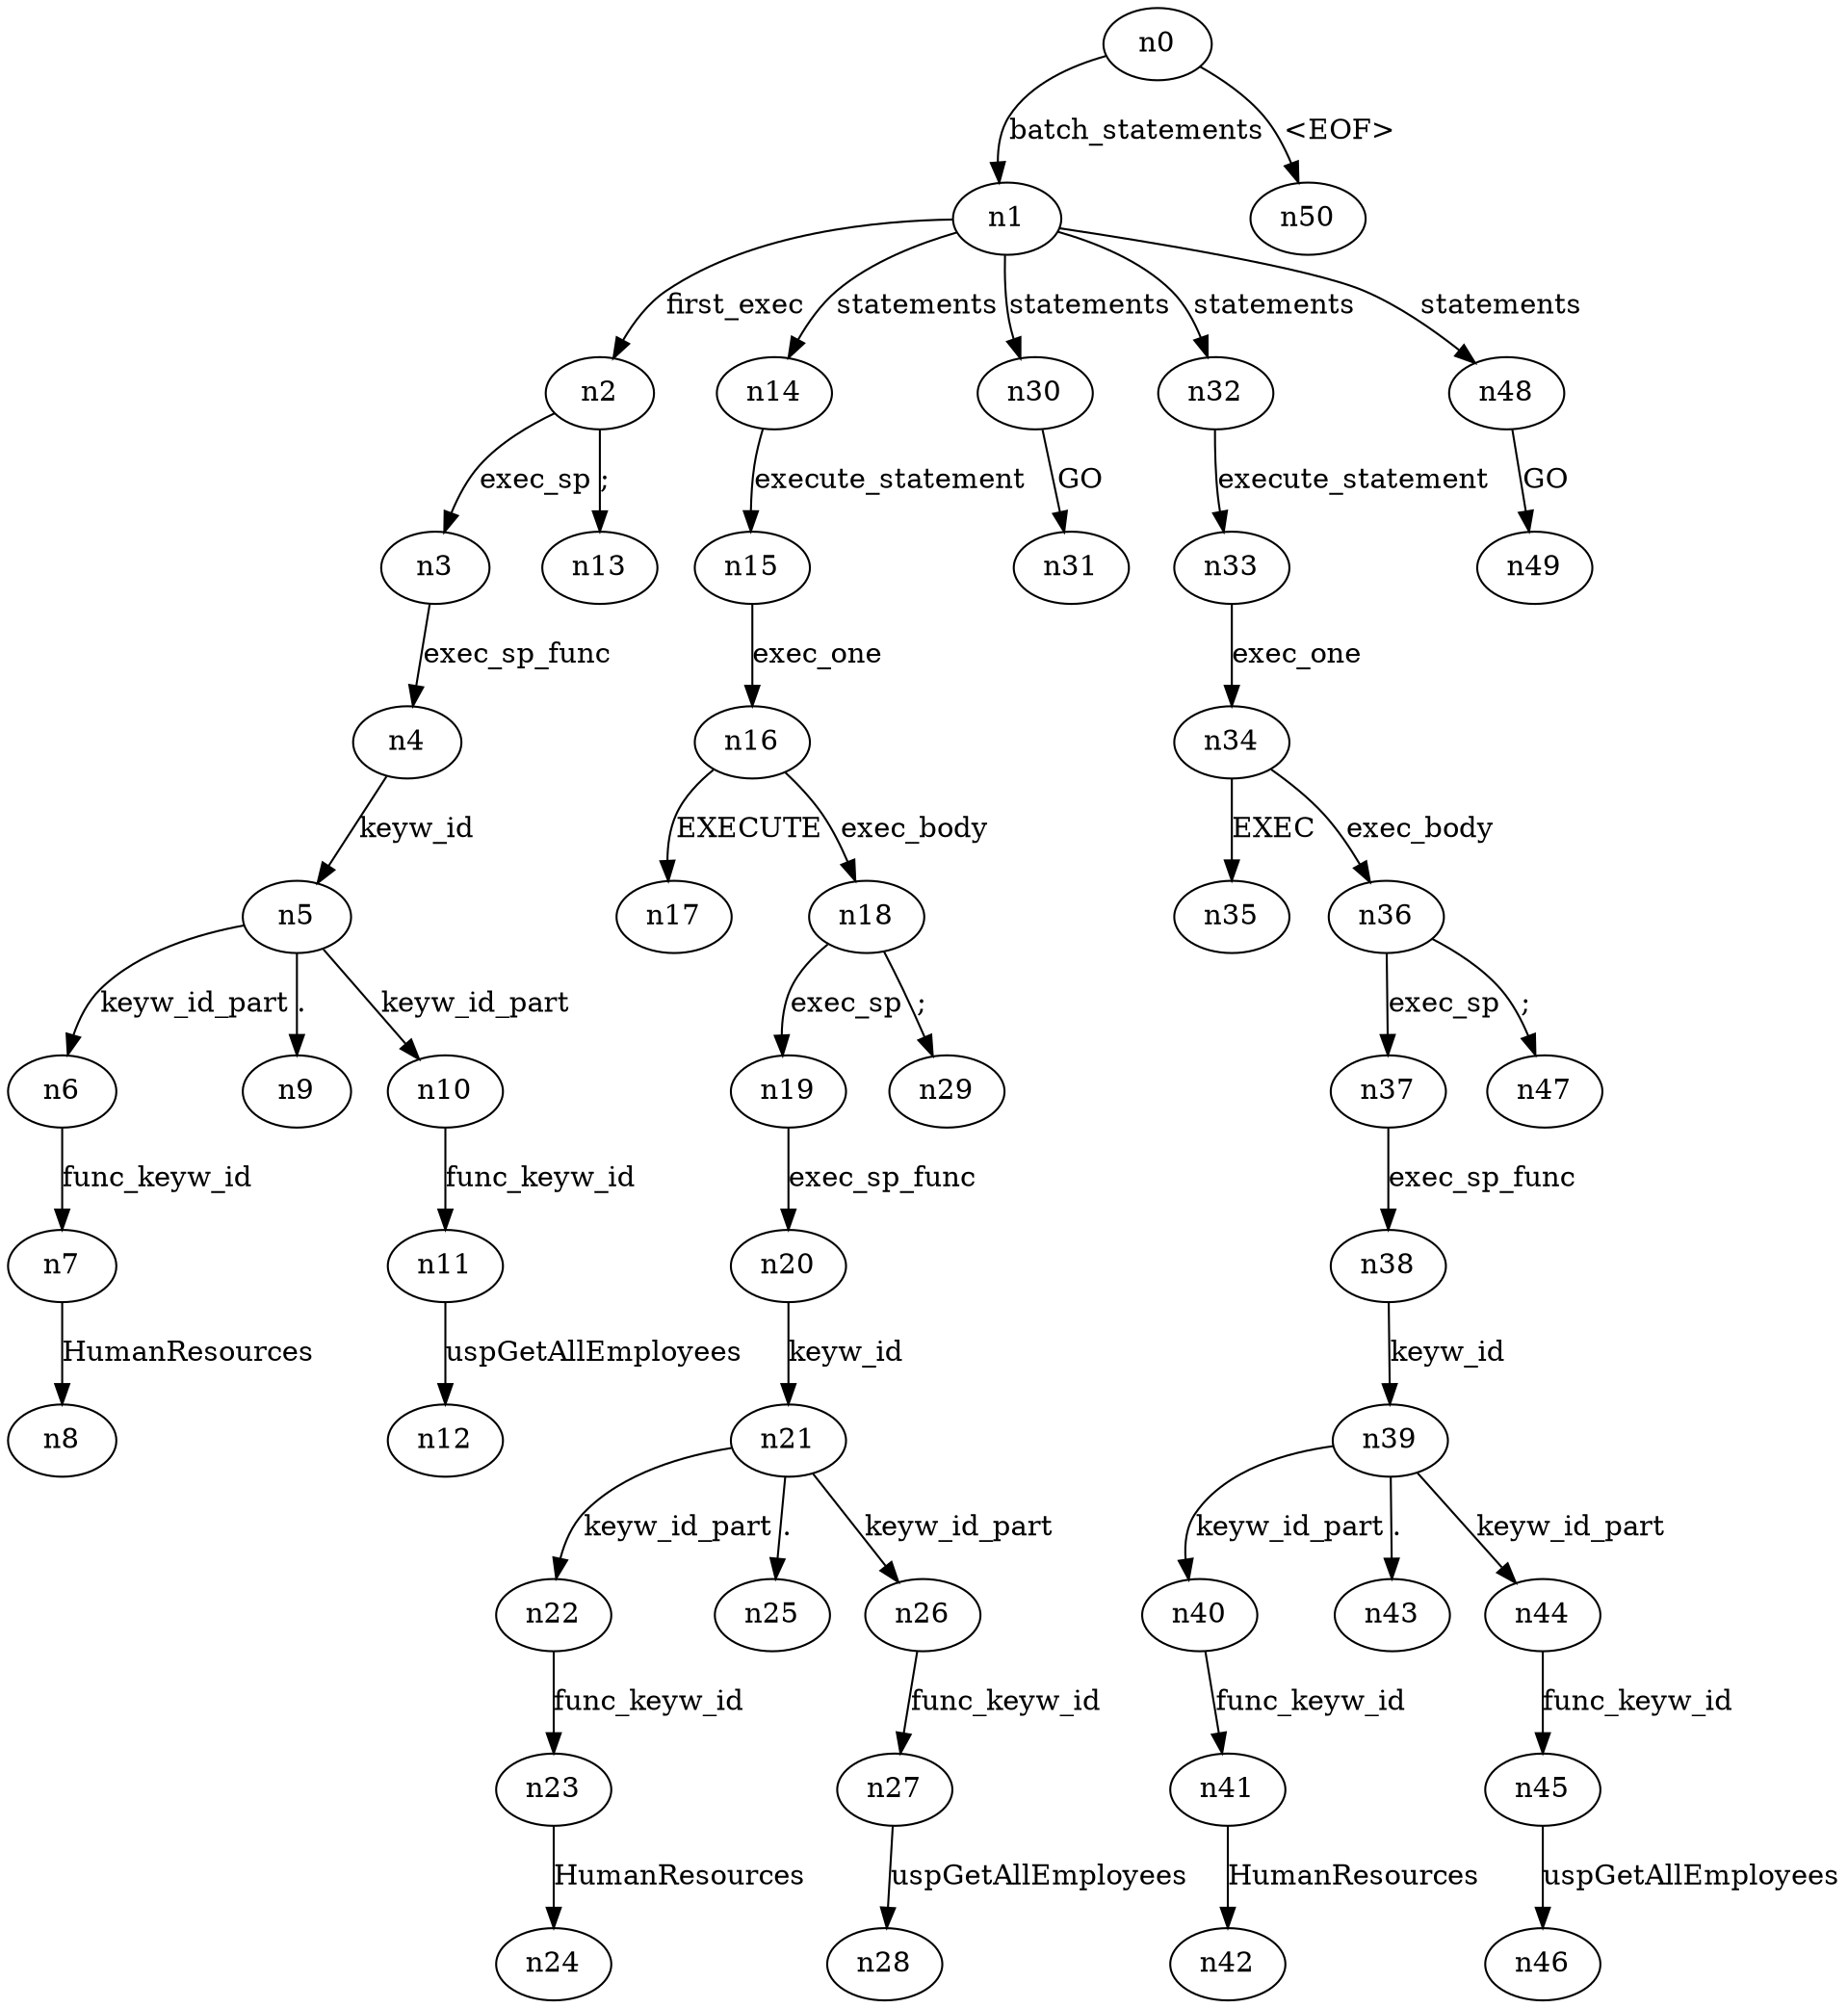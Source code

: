 digraph ParseTree {
  n0 -> n1 [label="batch_statements"];
  n1 -> n2 [label="first_exec"];
  n2 -> n3 [label="exec_sp"];
  n3 -> n4 [label="exec_sp_func"];
  n4 -> n5 [label="keyw_id"];
  n5 -> n6 [label="keyw_id_part"];
  n6 -> n7 [label="func_keyw_id"];
  n7 -> n8 [label="HumanResources"];
  n5 -> n9 [label="."];
  n5 -> n10 [label="keyw_id_part"];
  n10 -> n11 [label="func_keyw_id"];
  n11 -> n12 [label="uspGetAllEmployees"];
  n2 -> n13 [label=";"];
  n1 -> n14 [label="statements"];
  n14 -> n15 [label="execute_statement"];
  n15 -> n16 [label="exec_one"];
  n16 -> n17 [label="EXECUTE"];
  n16 -> n18 [label="exec_body"];
  n18 -> n19 [label="exec_sp"];
  n19 -> n20 [label="exec_sp_func"];
  n20 -> n21 [label="keyw_id"];
  n21 -> n22 [label="keyw_id_part"];
  n22 -> n23 [label="func_keyw_id"];
  n23 -> n24 [label="HumanResources"];
  n21 -> n25 [label="."];
  n21 -> n26 [label="keyw_id_part"];
  n26 -> n27 [label="func_keyw_id"];
  n27 -> n28 [label="uspGetAllEmployees"];
  n18 -> n29 [label=";"];
  n1 -> n30 [label="statements"];
  n30 -> n31 [label="GO"];
  n1 -> n32 [label="statements"];
  n32 -> n33 [label="execute_statement"];
  n33 -> n34 [label="exec_one"];
  n34 -> n35 [label="EXEC"];
  n34 -> n36 [label="exec_body"];
  n36 -> n37 [label="exec_sp"];
  n37 -> n38 [label="exec_sp_func"];
  n38 -> n39 [label="keyw_id"];
  n39 -> n40 [label="keyw_id_part"];
  n40 -> n41 [label="func_keyw_id"];
  n41 -> n42 [label="HumanResources"];
  n39 -> n43 [label="."];
  n39 -> n44 [label="keyw_id_part"];
  n44 -> n45 [label="func_keyw_id"];
  n45 -> n46 [label="uspGetAllEmployees"];
  n36 -> n47 [label=";"];
  n1 -> n48 [label="statements"];
  n48 -> n49 [label="GO"];
  n0 -> n50 [label="<EOF>"];
}